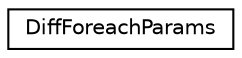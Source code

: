 digraph "Graphical Class Hierarchy"
{
 // LATEX_PDF_SIZE
  edge [fontname="Helvetica",fontsize="10",labelfontname="Helvetica",labelfontsize="10"];
  node [fontname="Helvetica",fontsize="10",shape=record];
  rankdir="LR";
  Node0 [label="DiffForeachParams",height=0.2,width=0.4,color="black", fillcolor="white", style="filled",URL="$struct_diff_foreach_params.html",tooltip=" "];
}
